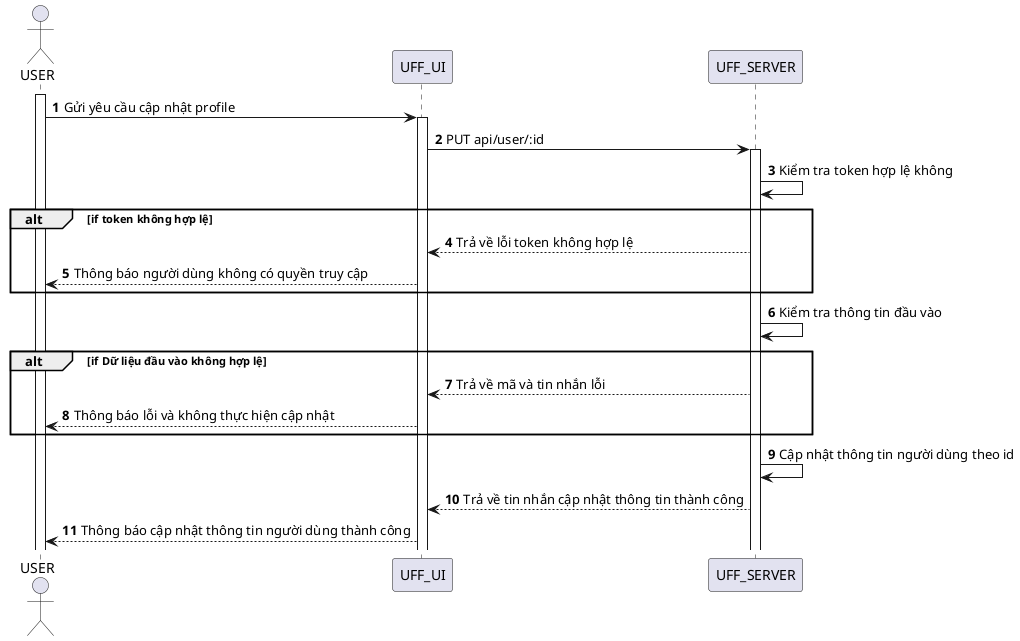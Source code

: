 @startuml
autonumber
actor USER
activate USER
USER -> UFF_UI: Gửi yêu cầu cập nhật profile
activate UFF_UI
UFF_UI -> UFF_SERVER: PUT api/user/:id
activate UFF_SERVER
UFF_SERVER -> UFF_SERVER: Kiểm tra token hợp lệ không

alt if token không hợp lệ
UFF_SERVER --> UFF_UI: Trả về lỗi token không hợp lệ
UFF_UI --> USER: Thông báo người dùng không có quyền truy cập
end

UFF_SERVER -> UFF_SERVER:Kiểm tra thông tin đầu vào
alt if Dữ liệu đầu vào không hợp lệ
UFF_SERVER --> UFF_UI: Trả về mã và tin nhắn lỗi
UFF_UI --> USER: Thông báo lỗi và không thực hiện cập nhật
end alt

UFF_SERVER -> UFF_SERVER: Cập nhật thông tin người dùng theo id
UFF_SERVER --> UFF_UI: Trả về tin nhắn cập nhật thông tin thành công
UFF_UI --> USER: Thông báo cập nhật thông tin người dùng thành công
@enduml